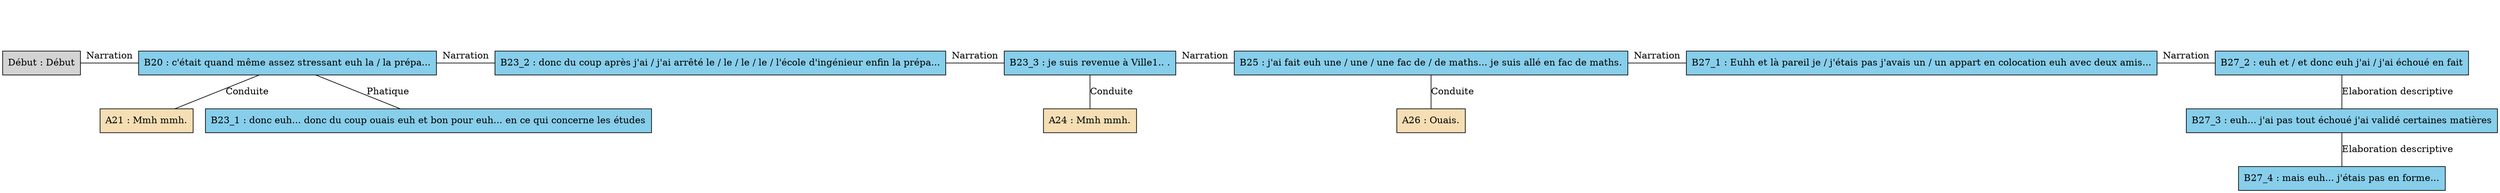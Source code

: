 digraph "Nord_-_C06" {
	node [shape=box style=filled]
	newrank=true
	zero [style=invis]
	"Début" [label="Début : Début"]
	B20 [label="B20 : c'était quand même assez stressant euh la / la prépa..." fillcolor=skyblue]
	A21 [label="A21 : Mmh mmh." fillcolor=wheat]
	B23_1 [label="B23_1 : donc euh... donc du coup ouais euh et bon pour euh... en ce qui concerne les études" fillcolor=skyblue]
	B23_2 [label="B23_2 : donc du coup après j'ai / j'ai arrêté le / le / le / le / l'école d'ingénieur enfin la prépa..." fillcolor=skyblue]
	B23_3 [label="B23_3 : je suis revenue à Ville1.. ." fillcolor=skyblue]
	A24 [label="A24 : Mmh mmh." fillcolor=wheat]
	B25 [label="B25 : j'ai fait euh une / une / une fac de / de maths... je suis allé en fac de maths." fillcolor=skyblue]
	A26 [label="A26 : Ouais." fillcolor=wheat]
	B27_1 [label="B27_1 : Euhh et là pareil je / j'étais pas j'avais un / un appart en colocation euh avec deux amis..." fillcolor=skyblue]
	B27_2 [label="B27_2 : euh et / et donc euh j'ai / j'ai échoué en fait" fillcolor=skyblue]
	B27_3 [label="B27_3 : euh... j'ai pas tout échoué j'ai validé certaines matières" fillcolor=skyblue]
	B27_4 [label="B27_4 : mais euh... j'étais pas en forme..." fillcolor=skyblue]
	zero -> "Début" [label="" style=invis]
	zero -> B20 [style=invis weight=1]
	"Début" -> B20 [label=Narration constraint=false dir=none]
	B20 -> A21 [label=Conduite dir=none weight=2]
	B20 -> B23_1 [label=Phatique dir=none weight=2]
	zero -> B23_2 [style=invis weight=1]
	B20 -> B23_2 [label=Narration constraint=false dir=none]
	zero -> B23_3 [style=invis weight=1]
	B23_2 -> B23_3 [label=Narration constraint=false dir=none]
	B23_3 -> A24 [label=Conduite dir=none weight=2]
	zero -> B25 [style=invis weight=1]
	B23_3 -> B25 [label=Narration constraint=false dir=none]
	B25 -> A26 [label=Conduite dir=none weight=2]
	zero -> B27_1 [style=invis weight=1]
	B25 -> B27_1 [label=Narration constraint=false dir=none]
	zero -> B27_2 [style=invis weight=1]
	B27_1 -> B27_2 [label=Narration constraint=false dir=none]
	B27_2 -> B27_3 [label="Elaboration descriptive" dir=none weight=2]
	B27_3 -> B27_4 [label="Elaboration descriptive" dir=none weight=2]
}
